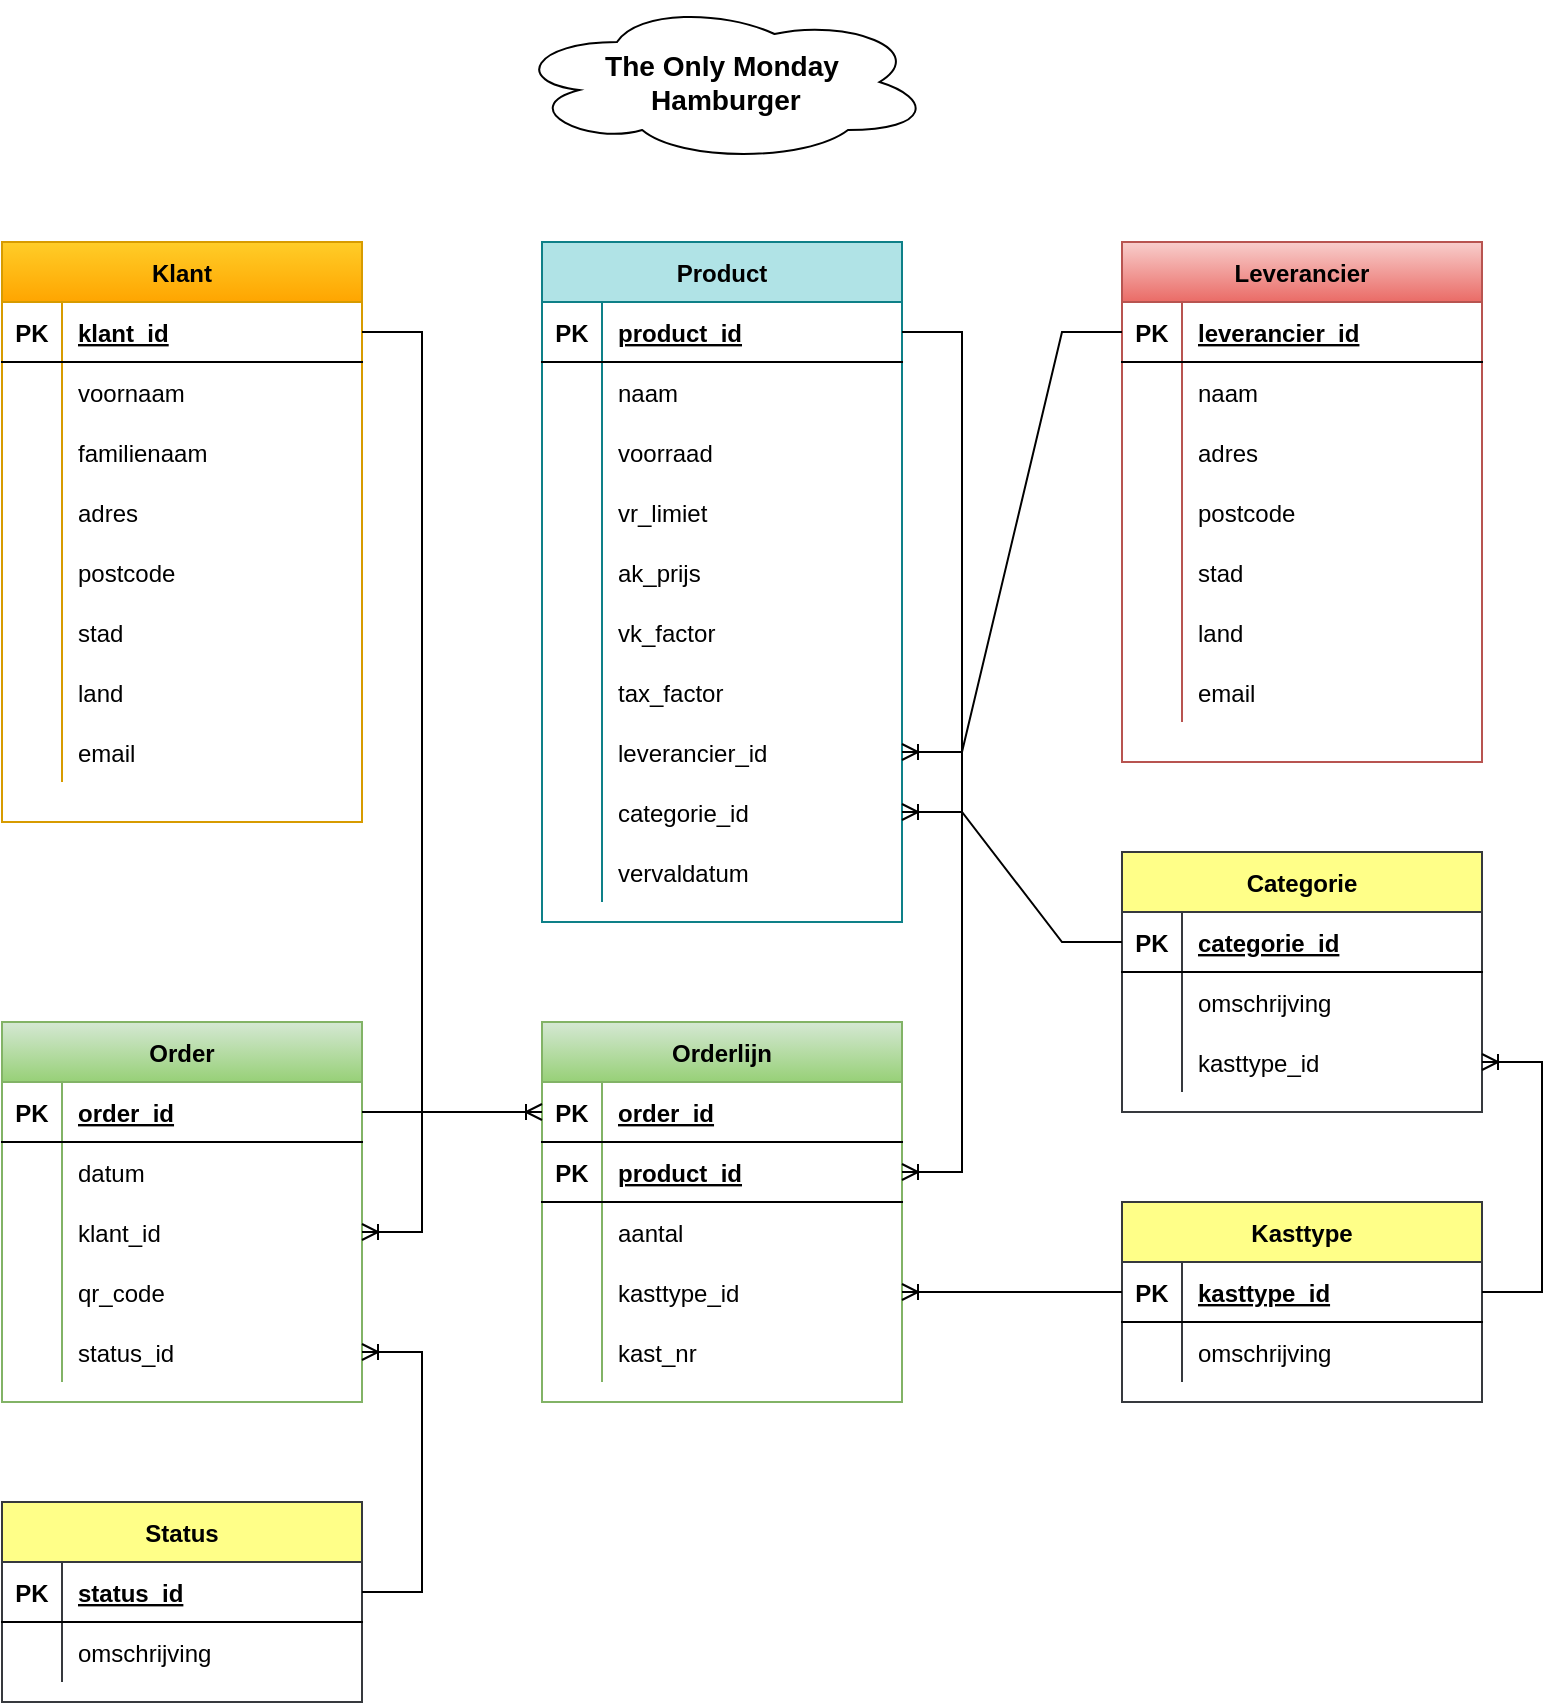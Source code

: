 <mxfile version="20.3.0" type="device"><diagram id="F80x6H9xQbprovlqFxSw" name="Pagina-1"><mxGraphModel dx="1021" dy="651" grid="1" gridSize="10" guides="1" tooltips="1" connect="1" arrows="1" fold="1" page="1" pageScale="1" pageWidth="827" pageHeight="1169" math="0" shadow="0"><root><mxCell id="0"/><mxCell id="1" parent="0"/><mxCell id="yOJ3gtIK1HhpZow0TZRo-58" value="&lt;h3&gt;The Only Monday&lt;br&gt;&amp;nbsp;Hamburger&lt;/h3&gt;" style="ellipse;shape=cloud;whiteSpace=wrap;html=1;align=center;" parent="1" vertex="1"><mxGeometry x="295" y="30" width="210" height="80" as="geometry"/></mxCell><mxCell id="lyBI6q6cNhm90OKb8aOa-1" value="Product" style="shape=table;startSize=30;container=1;collapsible=1;childLayout=tableLayout;fixedRows=1;rowLines=0;fontStyle=1;align=center;resizeLast=1;fillColor=#b0e3e6;strokeColor=#0e8088;" vertex="1" parent="1"><mxGeometry x="310" y="150" width="180" height="340" as="geometry"/></mxCell><mxCell id="lyBI6q6cNhm90OKb8aOa-2" value="" style="shape=tableRow;horizontal=0;startSize=0;swimlaneHead=0;swimlaneBody=0;fillColor=none;collapsible=0;dropTarget=0;points=[[0,0.5],[1,0.5]];portConstraint=eastwest;top=0;left=0;right=0;bottom=1;" vertex="1" parent="lyBI6q6cNhm90OKb8aOa-1"><mxGeometry y="30" width="180" height="30" as="geometry"/></mxCell><mxCell id="lyBI6q6cNhm90OKb8aOa-3" value="PK" style="shape=partialRectangle;connectable=0;fillColor=none;top=0;left=0;bottom=0;right=0;fontStyle=1;overflow=hidden;" vertex="1" parent="lyBI6q6cNhm90OKb8aOa-2"><mxGeometry width="30" height="30" as="geometry"><mxRectangle width="30" height="30" as="alternateBounds"/></mxGeometry></mxCell><mxCell id="lyBI6q6cNhm90OKb8aOa-4" value="product_id" style="shape=partialRectangle;connectable=0;fillColor=none;top=0;left=0;bottom=0;right=0;align=left;spacingLeft=6;fontStyle=5;overflow=hidden;" vertex="1" parent="lyBI6q6cNhm90OKb8aOa-2"><mxGeometry x="30" width="150" height="30" as="geometry"><mxRectangle width="150" height="30" as="alternateBounds"/></mxGeometry></mxCell><mxCell id="lyBI6q6cNhm90OKb8aOa-5" value="" style="shape=tableRow;horizontal=0;startSize=0;swimlaneHead=0;swimlaneBody=0;fillColor=none;collapsible=0;dropTarget=0;points=[[0,0.5],[1,0.5]];portConstraint=eastwest;top=0;left=0;right=0;bottom=0;" vertex="1" parent="lyBI6q6cNhm90OKb8aOa-1"><mxGeometry y="60" width="180" height="30" as="geometry"/></mxCell><mxCell id="lyBI6q6cNhm90OKb8aOa-6" value="" style="shape=partialRectangle;connectable=0;fillColor=none;top=0;left=0;bottom=0;right=0;editable=1;overflow=hidden;" vertex="1" parent="lyBI6q6cNhm90OKb8aOa-5"><mxGeometry width="30" height="30" as="geometry"><mxRectangle width="30" height="30" as="alternateBounds"/></mxGeometry></mxCell><mxCell id="lyBI6q6cNhm90OKb8aOa-7" value="naam" style="shape=partialRectangle;connectable=0;fillColor=none;top=0;left=0;bottom=0;right=0;align=left;spacingLeft=6;overflow=hidden;" vertex="1" parent="lyBI6q6cNhm90OKb8aOa-5"><mxGeometry x="30" width="150" height="30" as="geometry"><mxRectangle width="150" height="30" as="alternateBounds"/></mxGeometry></mxCell><mxCell id="lyBI6q6cNhm90OKb8aOa-8" value="" style="shape=tableRow;horizontal=0;startSize=0;swimlaneHead=0;swimlaneBody=0;fillColor=none;collapsible=0;dropTarget=0;points=[[0,0.5],[1,0.5]];portConstraint=eastwest;top=0;left=0;right=0;bottom=0;" vertex="1" parent="lyBI6q6cNhm90OKb8aOa-1"><mxGeometry y="90" width="180" height="30" as="geometry"/></mxCell><mxCell id="lyBI6q6cNhm90OKb8aOa-9" value="" style="shape=partialRectangle;connectable=0;fillColor=none;top=0;left=0;bottom=0;right=0;editable=1;overflow=hidden;" vertex="1" parent="lyBI6q6cNhm90OKb8aOa-8"><mxGeometry width="30" height="30" as="geometry"><mxRectangle width="30" height="30" as="alternateBounds"/></mxGeometry></mxCell><mxCell id="lyBI6q6cNhm90OKb8aOa-10" value="voorraad" style="shape=partialRectangle;connectable=0;fillColor=none;top=0;left=0;bottom=0;right=0;align=left;spacingLeft=6;overflow=hidden;" vertex="1" parent="lyBI6q6cNhm90OKb8aOa-8"><mxGeometry x="30" width="150" height="30" as="geometry"><mxRectangle width="150" height="30" as="alternateBounds"/></mxGeometry></mxCell><mxCell id="lyBI6q6cNhm90OKb8aOa-11" value="" style="shape=tableRow;horizontal=0;startSize=0;swimlaneHead=0;swimlaneBody=0;fillColor=none;collapsible=0;dropTarget=0;points=[[0,0.5],[1,0.5]];portConstraint=eastwest;top=0;left=0;right=0;bottom=0;" vertex="1" parent="lyBI6q6cNhm90OKb8aOa-1"><mxGeometry y="120" width="180" height="30" as="geometry"/></mxCell><mxCell id="lyBI6q6cNhm90OKb8aOa-12" value="" style="shape=partialRectangle;connectable=0;fillColor=none;top=0;left=0;bottom=0;right=0;editable=1;overflow=hidden;" vertex="1" parent="lyBI6q6cNhm90OKb8aOa-11"><mxGeometry width="30" height="30" as="geometry"><mxRectangle width="30" height="30" as="alternateBounds"/></mxGeometry></mxCell><mxCell id="lyBI6q6cNhm90OKb8aOa-13" value="vr_limiet" style="shape=partialRectangle;connectable=0;fillColor=none;top=0;left=0;bottom=0;right=0;align=left;spacingLeft=6;overflow=hidden;" vertex="1" parent="lyBI6q6cNhm90OKb8aOa-11"><mxGeometry x="30" width="150" height="30" as="geometry"><mxRectangle width="150" height="30" as="alternateBounds"/></mxGeometry></mxCell><mxCell id="lyBI6q6cNhm90OKb8aOa-20" style="shape=tableRow;horizontal=0;startSize=0;swimlaneHead=0;swimlaneBody=0;fillColor=none;collapsible=0;dropTarget=0;points=[[0,0.5],[1,0.5]];portConstraint=eastwest;top=0;left=0;right=0;bottom=0;" vertex="1" parent="lyBI6q6cNhm90OKb8aOa-1"><mxGeometry y="150" width="180" height="30" as="geometry"/></mxCell><mxCell id="lyBI6q6cNhm90OKb8aOa-21" style="shape=partialRectangle;connectable=0;fillColor=none;top=0;left=0;bottom=0;right=0;editable=1;overflow=hidden;" vertex="1" parent="lyBI6q6cNhm90OKb8aOa-20"><mxGeometry width="30" height="30" as="geometry"><mxRectangle width="30" height="30" as="alternateBounds"/></mxGeometry></mxCell><mxCell id="lyBI6q6cNhm90OKb8aOa-22" value="ak_prijs" style="shape=partialRectangle;connectable=0;fillColor=none;top=0;left=0;bottom=0;right=0;align=left;spacingLeft=6;overflow=hidden;" vertex="1" parent="lyBI6q6cNhm90OKb8aOa-20"><mxGeometry x="30" width="150" height="30" as="geometry"><mxRectangle width="150" height="30" as="alternateBounds"/></mxGeometry></mxCell><mxCell id="lyBI6q6cNhm90OKb8aOa-17" style="shape=tableRow;horizontal=0;startSize=0;swimlaneHead=0;swimlaneBody=0;fillColor=none;collapsible=0;dropTarget=0;points=[[0,0.5],[1,0.5]];portConstraint=eastwest;top=0;left=0;right=0;bottom=0;" vertex="1" parent="lyBI6q6cNhm90OKb8aOa-1"><mxGeometry y="180" width="180" height="30" as="geometry"/></mxCell><mxCell id="lyBI6q6cNhm90OKb8aOa-18" style="shape=partialRectangle;connectable=0;fillColor=none;top=0;left=0;bottom=0;right=0;editable=1;overflow=hidden;" vertex="1" parent="lyBI6q6cNhm90OKb8aOa-17"><mxGeometry width="30" height="30" as="geometry"><mxRectangle width="30" height="30" as="alternateBounds"/></mxGeometry></mxCell><mxCell id="lyBI6q6cNhm90OKb8aOa-19" value="vk_factor" style="shape=partialRectangle;connectable=0;fillColor=none;top=0;left=0;bottom=0;right=0;align=left;spacingLeft=6;overflow=hidden;" vertex="1" parent="lyBI6q6cNhm90OKb8aOa-17"><mxGeometry x="30" width="150" height="30" as="geometry"><mxRectangle width="150" height="30" as="alternateBounds"/></mxGeometry></mxCell><mxCell id="lyBI6q6cNhm90OKb8aOa-14" style="shape=tableRow;horizontal=0;startSize=0;swimlaneHead=0;swimlaneBody=0;fillColor=none;collapsible=0;dropTarget=0;points=[[0,0.5],[1,0.5]];portConstraint=eastwest;top=0;left=0;right=0;bottom=0;" vertex="1" parent="lyBI6q6cNhm90OKb8aOa-1"><mxGeometry y="210" width="180" height="30" as="geometry"/></mxCell><mxCell id="lyBI6q6cNhm90OKb8aOa-15" style="shape=partialRectangle;connectable=0;fillColor=none;top=0;left=0;bottom=0;right=0;editable=1;overflow=hidden;" vertex="1" parent="lyBI6q6cNhm90OKb8aOa-14"><mxGeometry width="30" height="30" as="geometry"><mxRectangle width="30" height="30" as="alternateBounds"/></mxGeometry></mxCell><mxCell id="lyBI6q6cNhm90OKb8aOa-16" value="tax_factor" style="shape=partialRectangle;connectable=0;fillColor=none;top=0;left=0;bottom=0;right=0;align=left;spacingLeft=6;overflow=hidden;" vertex="1" parent="lyBI6q6cNhm90OKb8aOa-14"><mxGeometry x="30" width="150" height="30" as="geometry"><mxRectangle width="150" height="30" as="alternateBounds"/></mxGeometry></mxCell><mxCell id="lyBI6q6cNhm90OKb8aOa-29" style="shape=tableRow;horizontal=0;startSize=0;swimlaneHead=0;swimlaneBody=0;fillColor=none;collapsible=0;dropTarget=0;points=[[0,0.5],[1,0.5]];portConstraint=eastwest;top=0;left=0;right=0;bottom=0;" vertex="1" parent="lyBI6q6cNhm90OKb8aOa-1"><mxGeometry y="240" width="180" height="30" as="geometry"/></mxCell><mxCell id="lyBI6q6cNhm90OKb8aOa-30" style="shape=partialRectangle;connectable=0;fillColor=none;top=0;left=0;bottom=0;right=0;editable=1;overflow=hidden;" vertex="1" parent="lyBI6q6cNhm90OKb8aOa-29"><mxGeometry width="30" height="30" as="geometry"><mxRectangle width="30" height="30" as="alternateBounds"/></mxGeometry></mxCell><mxCell id="lyBI6q6cNhm90OKb8aOa-31" value="leverancier_id" style="shape=partialRectangle;connectable=0;fillColor=none;top=0;left=0;bottom=0;right=0;align=left;spacingLeft=6;overflow=hidden;" vertex="1" parent="lyBI6q6cNhm90OKb8aOa-29"><mxGeometry x="30" width="150" height="30" as="geometry"><mxRectangle width="150" height="30" as="alternateBounds"/></mxGeometry></mxCell><mxCell id="lyBI6q6cNhm90OKb8aOa-26" style="shape=tableRow;horizontal=0;startSize=0;swimlaneHead=0;swimlaneBody=0;fillColor=none;collapsible=0;dropTarget=0;points=[[0,0.5],[1,0.5]];portConstraint=eastwest;top=0;left=0;right=0;bottom=0;" vertex="1" parent="lyBI6q6cNhm90OKb8aOa-1"><mxGeometry y="270" width="180" height="30" as="geometry"/></mxCell><mxCell id="lyBI6q6cNhm90OKb8aOa-27" style="shape=partialRectangle;connectable=0;fillColor=none;top=0;left=0;bottom=0;right=0;editable=1;overflow=hidden;" vertex="1" parent="lyBI6q6cNhm90OKb8aOa-26"><mxGeometry width="30" height="30" as="geometry"><mxRectangle width="30" height="30" as="alternateBounds"/></mxGeometry></mxCell><mxCell id="lyBI6q6cNhm90OKb8aOa-28" value="categorie_id" style="shape=partialRectangle;connectable=0;fillColor=none;top=0;left=0;bottom=0;right=0;align=left;spacingLeft=6;overflow=hidden;" vertex="1" parent="lyBI6q6cNhm90OKb8aOa-26"><mxGeometry x="30" width="150" height="30" as="geometry"><mxRectangle width="150" height="30" as="alternateBounds"/></mxGeometry></mxCell><mxCell id="lyBI6q6cNhm90OKb8aOa-23" style="shape=tableRow;horizontal=0;startSize=0;swimlaneHead=0;swimlaneBody=0;fillColor=none;collapsible=0;dropTarget=0;points=[[0,0.5],[1,0.5]];portConstraint=eastwest;top=0;left=0;right=0;bottom=0;" vertex="1" parent="lyBI6q6cNhm90OKb8aOa-1"><mxGeometry y="300" width="180" height="30" as="geometry"/></mxCell><mxCell id="lyBI6q6cNhm90OKb8aOa-24" style="shape=partialRectangle;connectable=0;fillColor=none;top=0;left=0;bottom=0;right=0;editable=1;overflow=hidden;" vertex="1" parent="lyBI6q6cNhm90OKb8aOa-23"><mxGeometry width="30" height="30" as="geometry"><mxRectangle width="30" height="30" as="alternateBounds"/></mxGeometry></mxCell><mxCell id="lyBI6q6cNhm90OKb8aOa-25" value="vervaldatum" style="shape=partialRectangle;connectable=0;fillColor=none;top=0;left=0;bottom=0;right=0;align=left;spacingLeft=6;overflow=hidden;" vertex="1" parent="lyBI6q6cNhm90OKb8aOa-23"><mxGeometry x="30" width="150" height="30" as="geometry"><mxRectangle width="150" height="30" as="alternateBounds"/></mxGeometry></mxCell><mxCell id="lyBI6q6cNhm90OKb8aOa-32" value="Klant" style="shape=table;startSize=30;container=1;collapsible=1;childLayout=tableLayout;fixedRows=1;rowLines=0;fontStyle=1;align=center;resizeLast=1;fillColor=#ffcd28;strokeColor=#d79b00;gradientColor=#ffa500;" vertex="1" parent="1"><mxGeometry x="40" y="150" width="180" height="290" as="geometry"/></mxCell><mxCell id="lyBI6q6cNhm90OKb8aOa-33" value="" style="shape=tableRow;horizontal=0;startSize=0;swimlaneHead=0;swimlaneBody=0;fillColor=none;collapsible=0;dropTarget=0;points=[[0,0.5],[1,0.5]];portConstraint=eastwest;top=0;left=0;right=0;bottom=1;" vertex="1" parent="lyBI6q6cNhm90OKb8aOa-32"><mxGeometry y="30" width="180" height="30" as="geometry"/></mxCell><mxCell id="lyBI6q6cNhm90OKb8aOa-34" value="PK" style="shape=partialRectangle;connectable=0;fillColor=none;top=0;left=0;bottom=0;right=0;fontStyle=1;overflow=hidden;" vertex="1" parent="lyBI6q6cNhm90OKb8aOa-33"><mxGeometry width="30" height="30" as="geometry"><mxRectangle width="30" height="30" as="alternateBounds"/></mxGeometry></mxCell><mxCell id="lyBI6q6cNhm90OKb8aOa-35" value="klant_id" style="shape=partialRectangle;connectable=0;fillColor=none;top=0;left=0;bottom=0;right=0;align=left;spacingLeft=6;fontStyle=5;overflow=hidden;" vertex="1" parent="lyBI6q6cNhm90OKb8aOa-33"><mxGeometry x="30" width="150" height="30" as="geometry"><mxRectangle width="150" height="30" as="alternateBounds"/></mxGeometry></mxCell><mxCell id="lyBI6q6cNhm90OKb8aOa-36" value="" style="shape=tableRow;horizontal=0;startSize=0;swimlaneHead=0;swimlaneBody=0;fillColor=none;collapsible=0;dropTarget=0;points=[[0,0.5],[1,0.5]];portConstraint=eastwest;top=0;left=0;right=0;bottom=0;" vertex="1" parent="lyBI6q6cNhm90OKb8aOa-32"><mxGeometry y="60" width="180" height="30" as="geometry"/></mxCell><mxCell id="lyBI6q6cNhm90OKb8aOa-37" value="" style="shape=partialRectangle;connectable=0;fillColor=none;top=0;left=0;bottom=0;right=0;editable=1;overflow=hidden;" vertex="1" parent="lyBI6q6cNhm90OKb8aOa-36"><mxGeometry width="30" height="30" as="geometry"><mxRectangle width="30" height="30" as="alternateBounds"/></mxGeometry></mxCell><mxCell id="lyBI6q6cNhm90OKb8aOa-38" value="voornaam" style="shape=partialRectangle;connectable=0;fillColor=none;top=0;left=0;bottom=0;right=0;align=left;spacingLeft=6;overflow=hidden;" vertex="1" parent="lyBI6q6cNhm90OKb8aOa-36"><mxGeometry x="30" width="150" height="30" as="geometry"><mxRectangle width="150" height="30" as="alternateBounds"/></mxGeometry></mxCell><mxCell id="lyBI6q6cNhm90OKb8aOa-39" value="" style="shape=tableRow;horizontal=0;startSize=0;swimlaneHead=0;swimlaneBody=0;fillColor=none;collapsible=0;dropTarget=0;points=[[0,0.5],[1,0.5]];portConstraint=eastwest;top=0;left=0;right=0;bottom=0;" vertex="1" parent="lyBI6q6cNhm90OKb8aOa-32"><mxGeometry y="90" width="180" height="30" as="geometry"/></mxCell><mxCell id="lyBI6q6cNhm90OKb8aOa-40" value="" style="shape=partialRectangle;connectable=0;fillColor=none;top=0;left=0;bottom=0;right=0;editable=1;overflow=hidden;" vertex="1" parent="lyBI6q6cNhm90OKb8aOa-39"><mxGeometry width="30" height="30" as="geometry"><mxRectangle width="30" height="30" as="alternateBounds"/></mxGeometry></mxCell><mxCell id="lyBI6q6cNhm90OKb8aOa-41" value="familienaam" style="shape=partialRectangle;connectable=0;fillColor=none;top=0;left=0;bottom=0;right=0;align=left;spacingLeft=6;overflow=hidden;" vertex="1" parent="lyBI6q6cNhm90OKb8aOa-39"><mxGeometry x="30" width="150" height="30" as="geometry"><mxRectangle width="150" height="30" as="alternateBounds"/></mxGeometry></mxCell><mxCell id="lyBI6q6cNhm90OKb8aOa-42" value="" style="shape=tableRow;horizontal=0;startSize=0;swimlaneHead=0;swimlaneBody=0;fillColor=none;collapsible=0;dropTarget=0;points=[[0,0.5],[1,0.5]];portConstraint=eastwest;top=0;left=0;right=0;bottom=0;" vertex="1" parent="lyBI6q6cNhm90OKb8aOa-32"><mxGeometry y="120" width="180" height="30" as="geometry"/></mxCell><mxCell id="lyBI6q6cNhm90OKb8aOa-43" value="" style="shape=partialRectangle;connectable=0;fillColor=none;top=0;left=0;bottom=0;right=0;editable=1;overflow=hidden;" vertex="1" parent="lyBI6q6cNhm90OKb8aOa-42"><mxGeometry width="30" height="30" as="geometry"><mxRectangle width="30" height="30" as="alternateBounds"/></mxGeometry></mxCell><mxCell id="lyBI6q6cNhm90OKb8aOa-44" value="adres" style="shape=partialRectangle;connectable=0;fillColor=none;top=0;left=0;bottom=0;right=0;align=left;spacingLeft=6;overflow=hidden;" vertex="1" parent="lyBI6q6cNhm90OKb8aOa-42"><mxGeometry x="30" width="150" height="30" as="geometry"><mxRectangle width="150" height="30" as="alternateBounds"/></mxGeometry></mxCell><mxCell id="lyBI6q6cNhm90OKb8aOa-48" style="shape=tableRow;horizontal=0;startSize=0;swimlaneHead=0;swimlaneBody=0;fillColor=none;collapsible=0;dropTarget=0;points=[[0,0.5],[1,0.5]];portConstraint=eastwest;top=0;left=0;right=0;bottom=0;" vertex="1" parent="lyBI6q6cNhm90OKb8aOa-32"><mxGeometry y="150" width="180" height="30" as="geometry"/></mxCell><mxCell id="lyBI6q6cNhm90OKb8aOa-49" style="shape=partialRectangle;connectable=0;fillColor=none;top=0;left=0;bottom=0;right=0;editable=1;overflow=hidden;" vertex="1" parent="lyBI6q6cNhm90OKb8aOa-48"><mxGeometry width="30" height="30" as="geometry"><mxRectangle width="30" height="30" as="alternateBounds"/></mxGeometry></mxCell><mxCell id="lyBI6q6cNhm90OKb8aOa-50" value="postcode" style="shape=partialRectangle;connectable=0;fillColor=none;top=0;left=0;bottom=0;right=0;align=left;spacingLeft=6;overflow=hidden;" vertex="1" parent="lyBI6q6cNhm90OKb8aOa-48"><mxGeometry x="30" width="150" height="30" as="geometry"><mxRectangle width="150" height="30" as="alternateBounds"/></mxGeometry></mxCell><mxCell id="lyBI6q6cNhm90OKb8aOa-45" style="shape=tableRow;horizontal=0;startSize=0;swimlaneHead=0;swimlaneBody=0;fillColor=none;collapsible=0;dropTarget=0;points=[[0,0.5],[1,0.5]];portConstraint=eastwest;top=0;left=0;right=0;bottom=0;" vertex="1" parent="lyBI6q6cNhm90OKb8aOa-32"><mxGeometry y="180" width="180" height="30" as="geometry"/></mxCell><mxCell id="lyBI6q6cNhm90OKb8aOa-46" style="shape=partialRectangle;connectable=0;fillColor=none;top=0;left=0;bottom=0;right=0;editable=1;overflow=hidden;" vertex="1" parent="lyBI6q6cNhm90OKb8aOa-45"><mxGeometry width="30" height="30" as="geometry"><mxRectangle width="30" height="30" as="alternateBounds"/></mxGeometry></mxCell><mxCell id="lyBI6q6cNhm90OKb8aOa-47" value="stad" style="shape=partialRectangle;connectable=0;fillColor=none;top=0;left=0;bottom=0;right=0;align=left;spacingLeft=6;overflow=hidden;" vertex="1" parent="lyBI6q6cNhm90OKb8aOa-45"><mxGeometry x="30" width="150" height="30" as="geometry"><mxRectangle width="150" height="30" as="alternateBounds"/></mxGeometry></mxCell><mxCell id="lyBI6q6cNhm90OKb8aOa-57" style="shape=tableRow;horizontal=0;startSize=0;swimlaneHead=0;swimlaneBody=0;fillColor=none;collapsible=0;dropTarget=0;points=[[0,0.5],[1,0.5]];portConstraint=eastwest;top=0;left=0;right=0;bottom=0;" vertex="1" parent="lyBI6q6cNhm90OKb8aOa-32"><mxGeometry y="210" width="180" height="30" as="geometry"/></mxCell><mxCell id="lyBI6q6cNhm90OKb8aOa-58" style="shape=partialRectangle;connectable=0;fillColor=none;top=0;left=0;bottom=0;right=0;editable=1;overflow=hidden;" vertex="1" parent="lyBI6q6cNhm90OKb8aOa-57"><mxGeometry width="30" height="30" as="geometry"><mxRectangle width="30" height="30" as="alternateBounds"/></mxGeometry></mxCell><mxCell id="lyBI6q6cNhm90OKb8aOa-59" value="land" style="shape=partialRectangle;connectable=0;fillColor=none;top=0;left=0;bottom=0;right=0;align=left;spacingLeft=6;overflow=hidden;" vertex="1" parent="lyBI6q6cNhm90OKb8aOa-57"><mxGeometry x="30" width="150" height="30" as="geometry"><mxRectangle width="150" height="30" as="alternateBounds"/></mxGeometry></mxCell><mxCell id="lyBI6q6cNhm90OKb8aOa-54" style="shape=tableRow;horizontal=0;startSize=0;swimlaneHead=0;swimlaneBody=0;fillColor=none;collapsible=0;dropTarget=0;points=[[0,0.5],[1,0.5]];portConstraint=eastwest;top=0;left=0;right=0;bottom=0;" vertex="1" parent="lyBI6q6cNhm90OKb8aOa-32"><mxGeometry y="240" width="180" height="30" as="geometry"/></mxCell><mxCell id="lyBI6q6cNhm90OKb8aOa-55" style="shape=partialRectangle;connectable=0;fillColor=none;top=0;left=0;bottom=0;right=0;editable=1;overflow=hidden;" vertex="1" parent="lyBI6q6cNhm90OKb8aOa-54"><mxGeometry width="30" height="30" as="geometry"><mxRectangle width="30" height="30" as="alternateBounds"/></mxGeometry></mxCell><mxCell id="lyBI6q6cNhm90OKb8aOa-56" value="email" style="shape=partialRectangle;connectable=0;fillColor=none;top=0;left=0;bottom=0;right=0;align=left;spacingLeft=6;overflow=hidden;" vertex="1" parent="lyBI6q6cNhm90OKb8aOa-54"><mxGeometry x="30" width="150" height="30" as="geometry"><mxRectangle width="150" height="30" as="alternateBounds"/></mxGeometry></mxCell><mxCell id="lyBI6q6cNhm90OKb8aOa-60" value="Leverancier" style="shape=table;startSize=30;container=1;collapsible=1;childLayout=tableLayout;fixedRows=1;rowLines=0;fontStyle=1;align=center;resizeLast=1;fillColor=#f8cecc;strokeColor=#b85450;gradientColor=#ea6b66;" vertex="1" parent="1"><mxGeometry x="600" y="150" width="180" height="260" as="geometry"/></mxCell><mxCell id="lyBI6q6cNhm90OKb8aOa-61" value="" style="shape=tableRow;horizontal=0;startSize=0;swimlaneHead=0;swimlaneBody=0;fillColor=none;collapsible=0;dropTarget=0;points=[[0,0.5],[1,0.5]];portConstraint=eastwest;top=0;left=0;right=0;bottom=1;" vertex="1" parent="lyBI6q6cNhm90OKb8aOa-60"><mxGeometry y="30" width="180" height="30" as="geometry"/></mxCell><mxCell id="lyBI6q6cNhm90OKb8aOa-62" value="PK" style="shape=partialRectangle;connectable=0;fillColor=none;top=0;left=0;bottom=0;right=0;fontStyle=1;overflow=hidden;" vertex="1" parent="lyBI6q6cNhm90OKb8aOa-61"><mxGeometry width="30" height="30" as="geometry"><mxRectangle width="30" height="30" as="alternateBounds"/></mxGeometry></mxCell><mxCell id="lyBI6q6cNhm90OKb8aOa-63" value="leverancier_id" style="shape=partialRectangle;connectable=0;fillColor=none;top=0;left=0;bottom=0;right=0;align=left;spacingLeft=6;fontStyle=5;overflow=hidden;" vertex="1" parent="lyBI6q6cNhm90OKb8aOa-61"><mxGeometry x="30" width="150" height="30" as="geometry"><mxRectangle width="150" height="30" as="alternateBounds"/></mxGeometry></mxCell><mxCell id="lyBI6q6cNhm90OKb8aOa-64" value="" style="shape=tableRow;horizontal=0;startSize=0;swimlaneHead=0;swimlaneBody=0;fillColor=none;collapsible=0;dropTarget=0;points=[[0,0.5],[1,0.5]];portConstraint=eastwest;top=0;left=0;right=0;bottom=0;" vertex="1" parent="lyBI6q6cNhm90OKb8aOa-60"><mxGeometry y="60" width="180" height="30" as="geometry"/></mxCell><mxCell id="lyBI6q6cNhm90OKb8aOa-65" value="" style="shape=partialRectangle;connectable=0;fillColor=none;top=0;left=0;bottom=0;right=0;editable=1;overflow=hidden;" vertex="1" parent="lyBI6q6cNhm90OKb8aOa-64"><mxGeometry width="30" height="30" as="geometry"><mxRectangle width="30" height="30" as="alternateBounds"/></mxGeometry></mxCell><mxCell id="lyBI6q6cNhm90OKb8aOa-66" value="naam" style="shape=partialRectangle;connectable=0;fillColor=none;top=0;left=0;bottom=0;right=0;align=left;spacingLeft=6;overflow=hidden;" vertex="1" parent="lyBI6q6cNhm90OKb8aOa-64"><mxGeometry x="30" width="150" height="30" as="geometry"><mxRectangle width="150" height="30" as="alternateBounds"/></mxGeometry></mxCell><mxCell id="lyBI6q6cNhm90OKb8aOa-70" value="" style="shape=tableRow;horizontal=0;startSize=0;swimlaneHead=0;swimlaneBody=0;fillColor=none;collapsible=0;dropTarget=0;points=[[0,0.5],[1,0.5]];portConstraint=eastwest;top=0;left=0;right=0;bottom=0;" vertex="1" parent="lyBI6q6cNhm90OKb8aOa-60"><mxGeometry y="90" width="180" height="30" as="geometry"/></mxCell><mxCell id="lyBI6q6cNhm90OKb8aOa-71" value="" style="shape=partialRectangle;connectable=0;fillColor=none;top=0;left=0;bottom=0;right=0;editable=1;overflow=hidden;" vertex="1" parent="lyBI6q6cNhm90OKb8aOa-70"><mxGeometry width="30" height="30" as="geometry"><mxRectangle width="30" height="30" as="alternateBounds"/></mxGeometry></mxCell><mxCell id="lyBI6q6cNhm90OKb8aOa-72" value="adres" style="shape=partialRectangle;connectable=0;fillColor=none;top=0;left=0;bottom=0;right=0;align=left;spacingLeft=6;overflow=hidden;" vertex="1" parent="lyBI6q6cNhm90OKb8aOa-70"><mxGeometry x="30" width="150" height="30" as="geometry"><mxRectangle width="150" height="30" as="alternateBounds"/></mxGeometry></mxCell><mxCell id="lyBI6q6cNhm90OKb8aOa-73" style="shape=tableRow;horizontal=0;startSize=0;swimlaneHead=0;swimlaneBody=0;fillColor=none;collapsible=0;dropTarget=0;points=[[0,0.5],[1,0.5]];portConstraint=eastwest;top=0;left=0;right=0;bottom=0;" vertex="1" parent="lyBI6q6cNhm90OKb8aOa-60"><mxGeometry y="120" width="180" height="30" as="geometry"/></mxCell><mxCell id="lyBI6q6cNhm90OKb8aOa-74" style="shape=partialRectangle;connectable=0;fillColor=none;top=0;left=0;bottom=0;right=0;editable=1;overflow=hidden;" vertex="1" parent="lyBI6q6cNhm90OKb8aOa-73"><mxGeometry width="30" height="30" as="geometry"><mxRectangle width="30" height="30" as="alternateBounds"/></mxGeometry></mxCell><mxCell id="lyBI6q6cNhm90OKb8aOa-75" value="postcode" style="shape=partialRectangle;connectable=0;fillColor=none;top=0;left=0;bottom=0;right=0;align=left;spacingLeft=6;overflow=hidden;" vertex="1" parent="lyBI6q6cNhm90OKb8aOa-73"><mxGeometry x="30" width="150" height="30" as="geometry"><mxRectangle width="150" height="30" as="alternateBounds"/></mxGeometry></mxCell><mxCell id="lyBI6q6cNhm90OKb8aOa-76" style="shape=tableRow;horizontal=0;startSize=0;swimlaneHead=0;swimlaneBody=0;fillColor=none;collapsible=0;dropTarget=0;points=[[0,0.5],[1,0.5]];portConstraint=eastwest;top=0;left=0;right=0;bottom=0;" vertex="1" parent="lyBI6q6cNhm90OKb8aOa-60"><mxGeometry y="150" width="180" height="30" as="geometry"/></mxCell><mxCell id="lyBI6q6cNhm90OKb8aOa-77" style="shape=partialRectangle;connectable=0;fillColor=none;top=0;left=0;bottom=0;right=0;editable=1;overflow=hidden;" vertex="1" parent="lyBI6q6cNhm90OKb8aOa-76"><mxGeometry width="30" height="30" as="geometry"><mxRectangle width="30" height="30" as="alternateBounds"/></mxGeometry></mxCell><mxCell id="lyBI6q6cNhm90OKb8aOa-78" value="stad" style="shape=partialRectangle;connectable=0;fillColor=none;top=0;left=0;bottom=0;right=0;align=left;spacingLeft=6;overflow=hidden;" vertex="1" parent="lyBI6q6cNhm90OKb8aOa-76"><mxGeometry x="30" width="150" height="30" as="geometry"><mxRectangle width="150" height="30" as="alternateBounds"/></mxGeometry></mxCell><mxCell id="lyBI6q6cNhm90OKb8aOa-79" style="shape=tableRow;horizontal=0;startSize=0;swimlaneHead=0;swimlaneBody=0;fillColor=none;collapsible=0;dropTarget=0;points=[[0,0.5],[1,0.5]];portConstraint=eastwest;top=0;left=0;right=0;bottom=0;" vertex="1" parent="lyBI6q6cNhm90OKb8aOa-60"><mxGeometry y="180" width="180" height="30" as="geometry"/></mxCell><mxCell id="lyBI6q6cNhm90OKb8aOa-80" style="shape=partialRectangle;connectable=0;fillColor=none;top=0;left=0;bottom=0;right=0;editable=1;overflow=hidden;" vertex="1" parent="lyBI6q6cNhm90OKb8aOa-79"><mxGeometry width="30" height="30" as="geometry"><mxRectangle width="30" height="30" as="alternateBounds"/></mxGeometry></mxCell><mxCell id="lyBI6q6cNhm90OKb8aOa-81" value="land" style="shape=partialRectangle;connectable=0;fillColor=none;top=0;left=0;bottom=0;right=0;align=left;spacingLeft=6;overflow=hidden;" vertex="1" parent="lyBI6q6cNhm90OKb8aOa-79"><mxGeometry x="30" width="150" height="30" as="geometry"><mxRectangle width="150" height="30" as="alternateBounds"/></mxGeometry></mxCell><mxCell id="lyBI6q6cNhm90OKb8aOa-82" style="shape=tableRow;horizontal=0;startSize=0;swimlaneHead=0;swimlaneBody=0;fillColor=none;collapsible=0;dropTarget=0;points=[[0,0.5],[1,0.5]];portConstraint=eastwest;top=0;left=0;right=0;bottom=0;" vertex="1" parent="lyBI6q6cNhm90OKb8aOa-60"><mxGeometry y="210" width="180" height="30" as="geometry"/></mxCell><mxCell id="lyBI6q6cNhm90OKb8aOa-83" style="shape=partialRectangle;connectable=0;fillColor=none;top=0;left=0;bottom=0;right=0;editable=1;overflow=hidden;" vertex="1" parent="lyBI6q6cNhm90OKb8aOa-82"><mxGeometry width="30" height="30" as="geometry"><mxRectangle width="30" height="30" as="alternateBounds"/></mxGeometry></mxCell><mxCell id="lyBI6q6cNhm90OKb8aOa-84" value="email" style="shape=partialRectangle;connectable=0;fillColor=none;top=0;left=0;bottom=0;right=0;align=left;spacingLeft=6;overflow=hidden;" vertex="1" parent="lyBI6q6cNhm90OKb8aOa-82"><mxGeometry x="30" width="150" height="30" as="geometry"><mxRectangle width="150" height="30" as="alternateBounds"/></mxGeometry></mxCell><mxCell id="lyBI6q6cNhm90OKb8aOa-85" value="Order" style="shape=table;startSize=30;container=1;collapsible=1;childLayout=tableLayout;fixedRows=1;rowLines=0;fontStyle=1;align=center;resizeLast=1;fillColor=#d5e8d4;strokeColor=#82b366;gradientColor=#97d077;" vertex="1" parent="1"><mxGeometry x="40" y="540" width="180" height="190" as="geometry"/></mxCell><mxCell id="lyBI6q6cNhm90OKb8aOa-86" value="" style="shape=tableRow;horizontal=0;startSize=0;swimlaneHead=0;swimlaneBody=0;fillColor=none;collapsible=0;dropTarget=0;points=[[0,0.5],[1,0.5]];portConstraint=eastwest;top=0;left=0;right=0;bottom=1;" vertex="1" parent="lyBI6q6cNhm90OKb8aOa-85"><mxGeometry y="30" width="180" height="30" as="geometry"/></mxCell><mxCell id="lyBI6q6cNhm90OKb8aOa-87" value="PK" style="shape=partialRectangle;connectable=0;fillColor=none;top=0;left=0;bottom=0;right=0;fontStyle=1;overflow=hidden;" vertex="1" parent="lyBI6q6cNhm90OKb8aOa-86"><mxGeometry width="30" height="30" as="geometry"><mxRectangle width="30" height="30" as="alternateBounds"/></mxGeometry></mxCell><mxCell id="lyBI6q6cNhm90OKb8aOa-88" value="order_id" style="shape=partialRectangle;connectable=0;fillColor=none;top=0;left=0;bottom=0;right=0;align=left;spacingLeft=6;fontStyle=5;overflow=hidden;" vertex="1" parent="lyBI6q6cNhm90OKb8aOa-86"><mxGeometry x="30" width="150" height="30" as="geometry"><mxRectangle width="150" height="30" as="alternateBounds"/></mxGeometry></mxCell><mxCell id="lyBI6q6cNhm90OKb8aOa-89" value="" style="shape=tableRow;horizontal=0;startSize=0;swimlaneHead=0;swimlaneBody=0;fillColor=none;collapsible=0;dropTarget=0;points=[[0,0.5],[1,0.5]];portConstraint=eastwest;top=0;left=0;right=0;bottom=0;" vertex="1" parent="lyBI6q6cNhm90OKb8aOa-85"><mxGeometry y="60" width="180" height="30" as="geometry"/></mxCell><mxCell id="lyBI6q6cNhm90OKb8aOa-90" value="" style="shape=partialRectangle;connectable=0;fillColor=none;top=0;left=0;bottom=0;right=0;editable=1;overflow=hidden;" vertex="1" parent="lyBI6q6cNhm90OKb8aOa-89"><mxGeometry width="30" height="30" as="geometry"><mxRectangle width="30" height="30" as="alternateBounds"/></mxGeometry></mxCell><mxCell id="lyBI6q6cNhm90OKb8aOa-91" value="datum" style="shape=partialRectangle;connectable=0;fillColor=none;top=0;left=0;bottom=0;right=0;align=left;spacingLeft=6;overflow=hidden;" vertex="1" parent="lyBI6q6cNhm90OKb8aOa-89"><mxGeometry x="30" width="150" height="30" as="geometry"><mxRectangle width="150" height="30" as="alternateBounds"/></mxGeometry></mxCell><mxCell id="lyBI6q6cNhm90OKb8aOa-92" value="" style="shape=tableRow;horizontal=0;startSize=0;swimlaneHead=0;swimlaneBody=0;fillColor=none;collapsible=0;dropTarget=0;points=[[0,0.5],[1,0.5]];portConstraint=eastwest;top=0;left=0;right=0;bottom=0;" vertex="1" parent="lyBI6q6cNhm90OKb8aOa-85"><mxGeometry y="90" width="180" height="30" as="geometry"/></mxCell><mxCell id="lyBI6q6cNhm90OKb8aOa-93" value="" style="shape=partialRectangle;connectable=0;fillColor=none;top=0;left=0;bottom=0;right=0;editable=1;overflow=hidden;" vertex="1" parent="lyBI6q6cNhm90OKb8aOa-92"><mxGeometry width="30" height="30" as="geometry"><mxRectangle width="30" height="30" as="alternateBounds"/></mxGeometry></mxCell><mxCell id="lyBI6q6cNhm90OKb8aOa-94" value="klant_id" style="shape=partialRectangle;connectable=0;fillColor=none;top=0;left=0;bottom=0;right=0;align=left;spacingLeft=6;overflow=hidden;" vertex="1" parent="lyBI6q6cNhm90OKb8aOa-92"><mxGeometry x="30" width="150" height="30" as="geometry"><mxRectangle width="150" height="30" as="alternateBounds"/></mxGeometry></mxCell><mxCell id="lyBI6q6cNhm90OKb8aOa-95" value="" style="shape=tableRow;horizontal=0;startSize=0;swimlaneHead=0;swimlaneBody=0;fillColor=none;collapsible=0;dropTarget=0;points=[[0,0.5],[1,0.5]];portConstraint=eastwest;top=0;left=0;right=0;bottom=0;" vertex="1" parent="lyBI6q6cNhm90OKb8aOa-85"><mxGeometry y="120" width="180" height="30" as="geometry"/></mxCell><mxCell id="lyBI6q6cNhm90OKb8aOa-96" value="" style="shape=partialRectangle;connectable=0;fillColor=none;top=0;left=0;bottom=0;right=0;editable=1;overflow=hidden;" vertex="1" parent="lyBI6q6cNhm90OKb8aOa-95"><mxGeometry width="30" height="30" as="geometry"><mxRectangle width="30" height="30" as="alternateBounds"/></mxGeometry></mxCell><mxCell id="lyBI6q6cNhm90OKb8aOa-97" value="qr_code" style="shape=partialRectangle;connectable=0;fillColor=none;top=0;left=0;bottom=0;right=0;align=left;spacingLeft=6;overflow=hidden;" vertex="1" parent="lyBI6q6cNhm90OKb8aOa-95"><mxGeometry x="30" width="150" height="30" as="geometry"><mxRectangle width="150" height="30" as="alternateBounds"/></mxGeometry></mxCell><mxCell id="lyBI6q6cNhm90OKb8aOa-98" style="shape=tableRow;horizontal=0;startSize=0;swimlaneHead=0;swimlaneBody=0;fillColor=none;collapsible=0;dropTarget=0;points=[[0,0.5],[1,0.5]];portConstraint=eastwest;top=0;left=0;right=0;bottom=0;" vertex="1" parent="lyBI6q6cNhm90OKb8aOa-85"><mxGeometry y="150" width="180" height="30" as="geometry"/></mxCell><mxCell id="lyBI6q6cNhm90OKb8aOa-99" style="shape=partialRectangle;connectable=0;fillColor=none;top=0;left=0;bottom=0;right=0;editable=1;overflow=hidden;" vertex="1" parent="lyBI6q6cNhm90OKb8aOa-98"><mxGeometry width="30" height="30" as="geometry"><mxRectangle width="30" height="30" as="alternateBounds"/></mxGeometry></mxCell><mxCell id="lyBI6q6cNhm90OKb8aOa-100" value="status_id" style="shape=partialRectangle;connectable=0;fillColor=none;top=0;left=0;bottom=0;right=0;align=left;spacingLeft=6;overflow=hidden;" vertex="1" parent="lyBI6q6cNhm90OKb8aOa-98"><mxGeometry x="30" width="150" height="30" as="geometry"><mxRectangle width="150" height="30" as="alternateBounds"/></mxGeometry></mxCell><mxCell id="lyBI6q6cNhm90OKb8aOa-101" value="Orderlijn" style="shape=table;startSize=30;container=1;collapsible=1;childLayout=tableLayout;fixedRows=1;rowLines=0;fontStyle=1;align=center;resizeLast=1;fillColor=#d5e8d4;strokeColor=#82b366;gradientColor=#97d077;" vertex="1" parent="1"><mxGeometry x="310" y="540" width="180" height="190" as="geometry"/></mxCell><mxCell id="lyBI6q6cNhm90OKb8aOa-102" value="" style="shape=tableRow;horizontal=0;startSize=0;swimlaneHead=0;swimlaneBody=0;fillColor=none;collapsible=0;dropTarget=0;points=[[0,0.5],[1,0.5]];portConstraint=eastwest;top=0;left=0;right=0;bottom=1;" vertex="1" parent="lyBI6q6cNhm90OKb8aOa-101"><mxGeometry y="30" width="180" height="30" as="geometry"/></mxCell><mxCell id="lyBI6q6cNhm90OKb8aOa-103" value="PK" style="shape=partialRectangle;connectable=0;fillColor=none;top=0;left=0;bottom=0;right=0;fontStyle=1;overflow=hidden;" vertex="1" parent="lyBI6q6cNhm90OKb8aOa-102"><mxGeometry width="30" height="30" as="geometry"><mxRectangle width="30" height="30" as="alternateBounds"/></mxGeometry></mxCell><mxCell id="lyBI6q6cNhm90OKb8aOa-104" value="order_id" style="shape=partialRectangle;connectable=0;fillColor=none;top=0;left=0;bottom=0;right=0;align=left;spacingLeft=6;fontStyle=5;overflow=hidden;" vertex="1" parent="lyBI6q6cNhm90OKb8aOa-102"><mxGeometry x="30" width="150" height="30" as="geometry"><mxRectangle width="150" height="30" as="alternateBounds"/></mxGeometry></mxCell><mxCell id="lyBI6q6cNhm90OKb8aOa-114" style="shape=tableRow;horizontal=0;startSize=0;swimlaneHead=0;swimlaneBody=0;fillColor=none;collapsible=0;dropTarget=0;points=[[0,0.5],[1,0.5]];portConstraint=eastwest;top=0;left=0;right=0;bottom=1;" vertex="1" parent="lyBI6q6cNhm90OKb8aOa-101"><mxGeometry y="60" width="180" height="30" as="geometry"/></mxCell><mxCell id="lyBI6q6cNhm90OKb8aOa-115" value="PK" style="shape=partialRectangle;connectable=0;fillColor=none;top=0;left=0;bottom=0;right=0;fontStyle=1;overflow=hidden;" vertex="1" parent="lyBI6q6cNhm90OKb8aOa-114"><mxGeometry width="30" height="30" as="geometry"><mxRectangle width="30" height="30" as="alternateBounds"/></mxGeometry></mxCell><mxCell id="lyBI6q6cNhm90OKb8aOa-116" value="product_id" style="shape=partialRectangle;connectable=0;fillColor=none;top=0;left=0;bottom=0;right=0;align=left;spacingLeft=6;fontStyle=5;overflow=hidden;" vertex="1" parent="lyBI6q6cNhm90OKb8aOa-114"><mxGeometry x="30" width="150" height="30" as="geometry"><mxRectangle width="150" height="30" as="alternateBounds"/></mxGeometry></mxCell><mxCell id="lyBI6q6cNhm90OKb8aOa-105" value="" style="shape=tableRow;horizontal=0;startSize=0;swimlaneHead=0;swimlaneBody=0;fillColor=none;collapsible=0;dropTarget=0;points=[[0,0.5],[1,0.5]];portConstraint=eastwest;top=0;left=0;right=0;bottom=0;" vertex="1" parent="lyBI6q6cNhm90OKb8aOa-101"><mxGeometry y="90" width="180" height="30" as="geometry"/></mxCell><mxCell id="lyBI6q6cNhm90OKb8aOa-106" value="" style="shape=partialRectangle;connectable=0;fillColor=none;top=0;left=0;bottom=0;right=0;editable=1;overflow=hidden;" vertex="1" parent="lyBI6q6cNhm90OKb8aOa-105"><mxGeometry width="30" height="30" as="geometry"><mxRectangle width="30" height="30" as="alternateBounds"/></mxGeometry></mxCell><mxCell id="lyBI6q6cNhm90OKb8aOa-107" value="aantal" style="shape=partialRectangle;connectable=0;fillColor=none;top=0;left=0;bottom=0;right=0;align=left;spacingLeft=6;overflow=hidden;" vertex="1" parent="lyBI6q6cNhm90OKb8aOa-105"><mxGeometry x="30" width="150" height="30" as="geometry"><mxRectangle width="150" height="30" as="alternateBounds"/></mxGeometry></mxCell><mxCell id="lyBI6q6cNhm90OKb8aOa-108" value="" style="shape=tableRow;horizontal=0;startSize=0;swimlaneHead=0;swimlaneBody=0;fillColor=none;collapsible=0;dropTarget=0;points=[[0,0.5],[1,0.5]];portConstraint=eastwest;top=0;left=0;right=0;bottom=0;" vertex="1" parent="lyBI6q6cNhm90OKb8aOa-101"><mxGeometry y="120" width="180" height="30" as="geometry"/></mxCell><mxCell id="lyBI6q6cNhm90OKb8aOa-109" value="" style="shape=partialRectangle;connectable=0;fillColor=none;top=0;left=0;bottom=0;right=0;editable=1;overflow=hidden;" vertex="1" parent="lyBI6q6cNhm90OKb8aOa-108"><mxGeometry width="30" height="30" as="geometry"><mxRectangle width="30" height="30" as="alternateBounds"/></mxGeometry></mxCell><mxCell id="lyBI6q6cNhm90OKb8aOa-110" value="kasttype_id" style="shape=partialRectangle;connectable=0;fillColor=none;top=0;left=0;bottom=0;right=0;align=left;spacingLeft=6;overflow=hidden;" vertex="1" parent="lyBI6q6cNhm90OKb8aOa-108"><mxGeometry x="30" width="150" height="30" as="geometry"><mxRectangle width="150" height="30" as="alternateBounds"/></mxGeometry></mxCell><mxCell id="lyBI6q6cNhm90OKb8aOa-111" value="" style="shape=tableRow;horizontal=0;startSize=0;swimlaneHead=0;swimlaneBody=0;fillColor=none;collapsible=0;dropTarget=0;points=[[0,0.5],[1,0.5]];portConstraint=eastwest;top=0;left=0;right=0;bottom=0;" vertex="1" parent="lyBI6q6cNhm90OKb8aOa-101"><mxGeometry y="150" width="180" height="30" as="geometry"/></mxCell><mxCell id="lyBI6q6cNhm90OKb8aOa-112" value="" style="shape=partialRectangle;connectable=0;fillColor=none;top=0;left=0;bottom=0;right=0;editable=1;overflow=hidden;" vertex="1" parent="lyBI6q6cNhm90OKb8aOa-111"><mxGeometry width="30" height="30" as="geometry"><mxRectangle width="30" height="30" as="alternateBounds"/></mxGeometry></mxCell><mxCell id="lyBI6q6cNhm90OKb8aOa-113" value="kast_nr" style="shape=partialRectangle;connectable=0;fillColor=none;top=0;left=0;bottom=0;right=0;align=left;spacingLeft=6;overflow=hidden;" vertex="1" parent="lyBI6q6cNhm90OKb8aOa-111"><mxGeometry x="30" width="150" height="30" as="geometry"><mxRectangle width="150" height="30" as="alternateBounds"/></mxGeometry></mxCell><mxCell id="lyBI6q6cNhm90OKb8aOa-117" value="Status" style="shape=table;startSize=30;container=1;collapsible=1;childLayout=tableLayout;fixedRows=1;rowLines=0;fontStyle=1;align=center;resizeLast=1;fillColor=#ffff88;strokeColor=#36393d;" vertex="1" parent="1"><mxGeometry x="40" y="780" width="180" height="100" as="geometry"/></mxCell><mxCell id="lyBI6q6cNhm90OKb8aOa-118" value="" style="shape=tableRow;horizontal=0;startSize=0;swimlaneHead=0;swimlaneBody=0;fillColor=none;collapsible=0;dropTarget=0;points=[[0,0.5],[1,0.5]];portConstraint=eastwest;top=0;left=0;right=0;bottom=1;" vertex="1" parent="lyBI6q6cNhm90OKb8aOa-117"><mxGeometry y="30" width="180" height="30" as="geometry"/></mxCell><mxCell id="lyBI6q6cNhm90OKb8aOa-119" value="PK" style="shape=partialRectangle;connectable=0;fillColor=none;top=0;left=0;bottom=0;right=0;fontStyle=1;overflow=hidden;" vertex="1" parent="lyBI6q6cNhm90OKb8aOa-118"><mxGeometry width="30" height="30" as="geometry"><mxRectangle width="30" height="30" as="alternateBounds"/></mxGeometry></mxCell><mxCell id="lyBI6q6cNhm90OKb8aOa-120" value="status_id" style="shape=partialRectangle;connectable=0;fillColor=none;top=0;left=0;bottom=0;right=0;align=left;spacingLeft=6;fontStyle=5;overflow=hidden;" vertex="1" parent="lyBI6q6cNhm90OKb8aOa-118"><mxGeometry x="30" width="150" height="30" as="geometry"><mxRectangle width="150" height="30" as="alternateBounds"/></mxGeometry></mxCell><mxCell id="lyBI6q6cNhm90OKb8aOa-121" value="" style="shape=tableRow;horizontal=0;startSize=0;swimlaneHead=0;swimlaneBody=0;fillColor=none;collapsible=0;dropTarget=0;points=[[0,0.5],[1,0.5]];portConstraint=eastwest;top=0;left=0;right=0;bottom=0;" vertex="1" parent="lyBI6q6cNhm90OKb8aOa-117"><mxGeometry y="60" width="180" height="30" as="geometry"/></mxCell><mxCell id="lyBI6q6cNhm90OKb8aOa-122" value="" style="shape=partialRectangle;connectable=0;fillColor=none;top=0;left=0;bottom=0;right=0;editable=1;overflow=hidden;" vertex="1" parent="lyBI6q6cNhm90OKb8aOa-121"><mxGeometry width="30" height="30" as="geometry"><mxRectangle width="30" height="30" as="alternateBounds"/></mxGeometry></mxCell><mxCell id="lyBI6q6cNhm90OKb8aOa-123" value="omschrijving" style="shape=partialRectangle;connectable=0;fillColor=none;top=0;left=0;bottom=0;right=0;align=left;spacingLeft=6;overflow=hidden;" vertex="1" parent="lyBI6q6cNhm90OKb8aOa-121"><mxGeometry x="30" width="150" height="30" as="geometry"><mxRectangle width="150" height="30" as="alternateBounds"/></mxGeometry></mxCell><mxCell id="lyBI6q6cNhm90OKb8aOa-130" value="Categorie" style="shape=table;startSize=30;container=1;collapsible=1;childLayout=tableLayout;fixedRows=1;rowLines=0;fontStyle=1;align=center;resizeLast=1;fillColor=#ffff88;strokeColor=#36393d;" vertex="1" parent="1"><mxGeometry x="600" y="455" width="180" height="130" as="geometry"/></mxCell><mxCell id="lyBI6q6cNhm90OKb8aOa-131" value="" style="shape=tableRow;horizontal=0;startSize=0;swimlaneHead=0;swimlaneBody=0;fillColor=none;collapsible=0;dropTarget=0;points=[[0,0.5],[1,0.5]];portConstraint=eastwest;top=0;left=0;right=0;bottom=1;" vertex="1" parent="lyBI6q6cNhm90OKb8aOa-130"><mxGeometry y="30" width="180" height="30" as="geometry"/></mxCell><mxCell id="lyBI6q6cNhm90OKb8aOa-132" value="PK" style="shape=partialRectangle;connectable=0;fillColor=none;top=0;left=0;bottom=0;right=0;fontStyle=1;overflow=hidden;" vertex="1" parent="lyBI6q6cNhm90OKb8aOa-131"><mxGeometry width="30" height="30" as="geometry"><mxRectangle width="30" height="30" as="alternateBounds"/></mxGeometry></mxCell><mxCell id="lyBI6q6cNhm90OKb8aOa-133" value="categorie_id" style="shape=partialRectangle;connectable=0;fillColor=none;top=0;left=0;bottom=0;right=0;align=left;spacingLeft=6;fontStyle=5;overflow=hidden;" vertex="1" parent="lyBI6q6cNhm90OKb8aOa-131"><mxGeometry x="30" width="150" height="30" as="geometry"><mxRectangle width="150" height="30" as="alternateBounds"/></mxGeometry></mxCell><mxCell id="lyBI6q6cNhm90OKb8aOa-134" value="" style="shape=tableRow;horizontal=0;startSize=0;swimlaneHead=0;swimlaneBody=0;fillColor=none;collapsible=0;dropTarget=0;points=[[0,0.5],[1,0.5]];portConstraint=eastwest;top=0;left=0;right=0;bottom=0;" vertex="1" parent="lyBI6q6cNhm90OKb8aOa-130"><mxGeometry y="60" width="180" height="30" as="geometry"/></mxCell><mxCell id="lyBI6q6cNhm90OKb8aOa-135" value="" style="shape=partialRectangle;connectable=0;fillColor=none;top=0;left=0;bottom=0;right=0;editable=1;overflow=hidden;" vertex="1" parent="lyBI6q6cNhm90OKb8aOa-134"><mxGeometry width="30" height="30" as="geometry"><mxRectangle width="30" height="30" as="alternateBounds"/></mxGeometry></mxCell><mxCell id="lyBI6q6cNhm90OKb8aOa-136" value="omschrijving" style="shape=partialRectangle;connectable=0;fillColor=none;top=0;left=0;bottom=0;right=0;align=left;spacingLeft=6;overflow=hidden;" vertex="1" parent="lyBI6q6cNhm90OKb8aOa-134"><mxGeometry x="30" width="150" height="30" as="geometry"><mxRectangle width="150" height="30" as="alternateBounds"/></mxGeometry></mxCell><mxCell id="lyBI6q6cNhm90OKb8aOa-137" value="" style="shape=tableRow;horizontal=0;startSize=0;swimlaneHead=0;swimlaneBody=0;fillColor=none;collapsible=0;dropTarget=0;points=[[0,0.5],[1,0.5]];portConstraint=eastwest;top=0;left=0;right=0;bottom=0;" vertex="1" parent="lyBI6q6cNhm90OKb8aOa-130"><mxGeometry y="90" width="180" height="30" as="geometry"/></mxCell><mxCell id="lyBI6q6cNhm90OKb8aOa-138" value="" style="shape=partialRectangle;connectable=0;fillColor=none;top=0;left=0;bottom=0;right=0;editable=1;overflow=hidden;" vertex="1" parent="lyBI6q6cNhm90OKb8aOa-137"><mxGeometry width="30" height="30" as="geometry"><mxRectangle width="30" height="30" as="alternateBounds"/></mxGeometry></mxCell><mxCell id="lyBI6q6cNhm90OKb8aOa-139" value="kasttype_id" style="shape=partialRectangle;connectable=0;fillColor=none;top=0;left=0;bottom=0;right=0;align=left;spacingLeft=6;overflow=hidden;" vertex="1" parent="lyBI6q6cNhm90OKb8aOa-137"><mxGeometry x="30" width="150" height="30" as="geometry"><mxRectangle width="150" height="30" as="alternateBounds"/></mxGeometry></mxCell><mxCell id="lyBI6q6cNhm90OKb8aOa-143" value="Kasttype" style="shape=table;startSize=30;container=1;collapsible=1;childLayout=tableLayout;fixedRows=1;rowLines=0;fontStyle=1;align=center;resizeLast=1;fillColor=#ffff88;strokeColor=#36393d;" vertex="1" parent="1"><mxGeometry x="600" y="630" width="180" height="100" as="geometry"/></mxCell><mxCell id="lyBI6q6cNhm90OKb8aOa-144" value="" style="shape=tableRow;horizontal=0;startSize=0;swimlaneHead=0;swimlaneBody=0;fillColor=none;collapsible=0;dropTarget=0;points=[[0,0.5],[1,0.5]];portConstraint=eastwest;top=0;left=0;right=0;bottom=1;" vertex="1" parent="lyBI6q6cNhm90OKb8aOa-143"><mxGeometry y="30" width="180" height="30" as="geometry"/></mxCell><mxCell id="lyBI6q6cNhm90OKb8aOa-145" value="PK" style="shape=partialRectangle;connectable=0;fillColor=none;top=0;left=0;bottom=0;right=0;fontStyle=1;overflow=hidden;" vertex="1" parent="lyBI6q6cNhm90OKb8aOa-144"><mxGeometry width="30" height="30" as="geometry"><mxRectangle width="30" height="30" as="alternateBounds"/></mxGeometry></mxCell><mxCell id="lyBI6q6cNhm90OKb8aOa-146" value="kasttype_id" style="shape=partialRectangle;connectable=0;fillColor=none;top=0;left=0;bottom=0;right=0;align=left;spacingLeft=6;fontStyle=5;overflow=hidden;" vertex="1" parent="lyBI6q6cNhm90OKb8aOa-144"><mxGeometry x="30" width="150" height="30" as="geometry"><mxRectangle width="150" height="30" as="alternateBounds"/></mxGeometry></mxCell><mxCell id="lyBI6q6cNhm90OKb8aOa-147" value="" style="shape=tableRow;horizontal=0;startSize=0;swimlaneHead=0;swimlaneBody=0;fillColor=none;collapsible=0;dropTarget=0;points=[[0,0.5],[1,0.5]];portConstraint=eastwest;top=0;left=0;right=0;bottom=0;" vertex="1" parent="lyBI6q6cNhm90OKb8aOa-143"><mxGeometry y="60" width="180" height="30" as="geometry"/></mxCell><mxCell id="lyBI6q6cNhm90OKb8aOa-148" value="" style="shape=partialRectangle;connectable=0;fillColor=none;top=0;left=0;bottom=0;right=0;editable=1;overflow=hidden;" vertex="1" parent="lyBI6q6cNhm90OKb8aOa-147"><mxGeometry width="30" height="30" as="geometry"><mxRectangle width="30" height="30" as="alternateBounds"/></mxGeometry></mxCell><mxCell id="lyBI6q6cNhm90OKb8aOa-149" value="omschrijving" style="shape=partialRectangle;connectable=0;fillColor=none;top=0;left=0;bottom=0;right=0;align=left;spacingLeft=6;overflow=hidden;" vertex="1" parent="lyBI6q6cNhm90OKb8aOa-147"><mxGeometry x="30" width="150" height="30" as="geometry"><mxRectangle width="150" height="30" as="alternateBounds"/></mxGeometry></mxCell><mxCell id="lyBI6q6cNhm90OKb8aOa-157" value="" style="edgeStyle=entityRelationEdgeStyle;fontSize=12;html=1;endArrow=ERoneToMany;rounded=0;exitX=1;exitY=0.5;exitDx=0;exitDy=0;entryX=1;entryY=0.5;entryDx=0;entryDy=0;" edge="1" parent="1" source="lyBI6q6cNhm90OKb8aOa-144" target="lyBI6q6cNhm90OKb8aOa-137"><mxGeometry width="100" height="100" relative="1" as="geometry"><mxPoint x="760" y="560" as="sourcePoint"/><mxPoint x="860" y="460" as="targetPoint"/></mxGeometry></mxCell><mxCell id="lyBI6q6cNhm90OKb8aOa-158" value="" style="edgeStyle=entityRelationEdgeStyle;fontSize=12;html=1;endArrow=ERoneToMany;rounded=0;exitX=0;exitY=0.5;exitDx=0;exitDy=0;entryX=1;entryY=0.5;entryDx=0;entryDy=0;" edge="1" parent="1" source="lyBI6q6cNhm90OKb8aOa-144" target="lyBI6q6cNhm90OKb8aOa-108"><mxGeometry width="100" height="100" relative="1" as="geometry"><mxPoint x="420" y="640" as="sourcePoint"/><mxPoint x="520" y="540" as="targetPoint"/></mxGeometry></mxCell><mxCell id="lyBI6q6cNhm90OKb8aOa-159" value="" style="edgeStyle=entityRelationEdgeStyle;fontSize=12;html=1;endArrow=ERoneToMany;rounded=0;exitX=1;exitY=0.5;exitDx=0;exitDy=0;entryX=0;entryY=0.5;entryDx=0;entryDy=0;" edge="1" parent="1" source="lyBI6q6cNhm90OKb8aOa-86" target="lyBI6q6cNhm90OKb8aOa-102"><mxGeometry width="100" height="100" relative="1" as="geometry"><mxPoint x="420" y="640" as="sourcePoint"/><mxPoint x="520" y="540" as="targetPoint"/></mxGeometry></mxCell><mxCell id="lyBI6q6cNhm90OKb8aOa-160" value="" style="edgeStyle=entityRelationEdgeStyle;fontSize=12;html=1;endArrow=ERoneToMany;rounded=0;exitX=1;exitY=0.5;exitDx=0;exitDy=0;entryX=1;entryY=0.5;entryDx=0;entryDy=0;" edge="1" parent="1" source="lyBI6q6cNhm90OKb8aOa-118" target="lyBI6q6cNhm90OKb8aOa-98"><mxGeometry width="100" height="100" relative="1" as="geometry"><mxPoint x="420" y="640" as="sourcePoint"/><mxPoint x="520" y="540" as="targetPoint"/></mxGeometry></mxCell><mxCell id="lyBI6q6cNhm90OKb8aOa-161" value="" style="edgeStyle=entityRelationEdgeStyle;fontSize=12;html=1;endArrow=ERoneToMany;rounded=0;exitX=0;exitY=0.5;exitDx=0;exitDy=0;entryX=1;entryY=0.5;entryDx=0;entryDy=0;" edge="1" parent="1" source="lyBI6q6cNhm90OKb8aOa-131" target="lyBI6q6cNhm90OKb8aOa-26"><mxGeometry width="100" height="100" relative="1" as="geometry"><mxPoint x="420" y="590" as="sourcePoint"/><mxPoint x="520" y="490" as="targetPoint"/></mxGeometry></mxCell><mxCell id="lyBI6q6cNhm90OKb8aOa-162" value="" style="edgeStyle=entityRelationEdgeStyle;fontSize=12;html=1;endArrow=ERoneToMany;rounded=0;exitX=0;exitY=0.5;exitDx=0;exitDy=0;entryX=1;entryY=0.5;entryDx=0;entryDy=0;" edge="1" parent="1" source="lyBI6q6cNhm90OKb8aOa-61" target="lyBI6q6cNhm90OKb8aOa-29"><mxGeometry width="100" height="100" relative="1" as="geometry"><mxPoint x="420" y="430" as="sourcePoint"/><mxPoint x="520" y="330" as="targetPoint"/></mxGeometry></mxCell><mxCell id="lyBI6q6cNhm90OKb8aOa-163" value="" style="edgeStyle=entityRelationEdgeStyle;fontSize=12;html=1;endArrow=ERoneToMany;rounded=0;exitX=1;exitY=0.5;exitDx=0;exitDy=0;entryX=1;entryY=0.5;entryDx=0;entryDy=0;" edge="1" parent="1" source="lyBI6q6cNhm90OKb8aOa-2" target="lyBI6q6cNhm90OKb8aOa-114"><mxGeometry width="100" height="100" relative="1" as="geometry"><mxPoint x="420" y="480" as="sourcePoint"/><mxPoint x="520" y="380" as="targetPoint"/></mxGeometry></mxCell><mxCell id="lyBI6q6cNhm90OKb8aOa-164" value="" style="edgeStyle=entityRelationEdgeStyle;fontSize=12;html=1;endArrow=ERoneToMany;rounded=0;exitX=1;exitY=0.5;exitDx=0;exitDy=0;entryX=1;entryY=0.5;entryDx=0;entryDy=0;" edge="1" parent="1" source="lyBI6q6cNhm90OKb8aOa-33" target="lyBI6q6cNhm90OKb8aOa-92"><mxGeometry width="100" height="100" relative="1" as="geometry"><mxPoint x="300" y="530" as="sourcePoint"/><mxPoint x="400" y="430" as="targetPoint"/></mxGeometry></mxCell></root></mxGraphModel></diagram></mxfile>